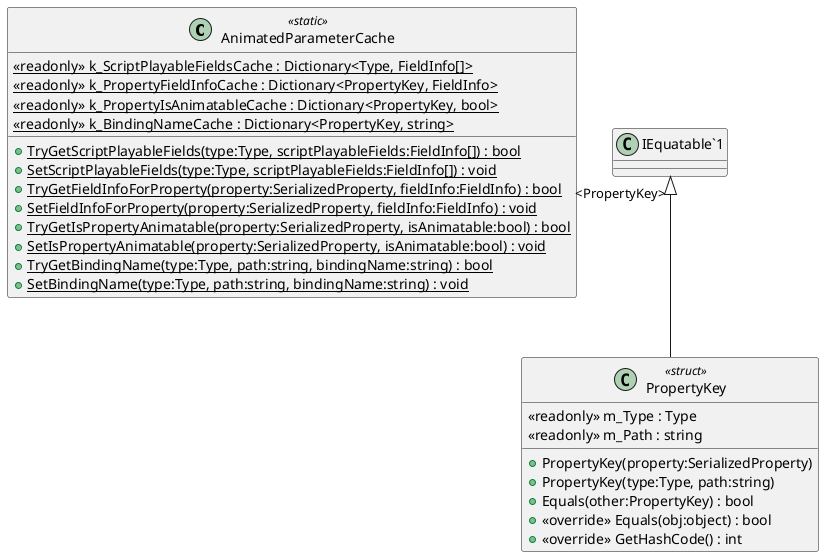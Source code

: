 @startuml
class AnimatedParameterCache <<static>> {
    {static} <<readonly>> k_ScriptPlayableFieldsCache : Dictionary<Type, FieldInfo[]>
    {static} <<readonly>> k_PropertyFieldInfoCache : Dictionary<PropertyKey, FieldInfo>
    {static} <<readonly>> k_PropertyIsAnimatableCache : Dictionary<PropertyKey, bool>
    {static} <<readonly>> k_BindingNameCache : Dictionary<PropertyKey, string>
    + {static} TryGetScriptPlayableFields(type:Type, scriptPlayableFields:FieldInfo[]) : bool
    + {static} SetScriptPlayableFields(type:Type, scriptPlayableFields:FieldInfo[]) : void
    + {static} TryGetFieldInfoForProperty(property:SerializedProperty, fieldInfo:FieldInfo) : bool
    + {static} SetFieldInfoForProperty(property:SerializedProperty, fieldInfo:FieldInfo) : void
    + {static} TryGetIsPropertyAnimatable(property:SerializedProperty, isAnimatable:bool) : bool
    + {static} SetIsPropertyAnimatable(property:SerializedProperty, isAnimatable:bool) : void
    + {static} TryGetBindingName(type:Type, path:string, bindingName:string) : bool
    + {static} SetBindingName(type:Type, path:string, bindingName:string) : void
}
class PropertyKey <<struct>> {
    <<readonly>> m_Type : Type
    <<readonly>> m_Path : string
    + PropertyKey(property:SerializedProperty)
    + PropertyKey(type:Type, path:string)
    + Equals(other:PropertyKey) : bool
    + <<override>> Equals(obj:object) : bool
    + <<override>> GetHashCode() : int
}
"IEquatable`1" "<PropertyKey>" <|-- PropertyKey
@enduml
